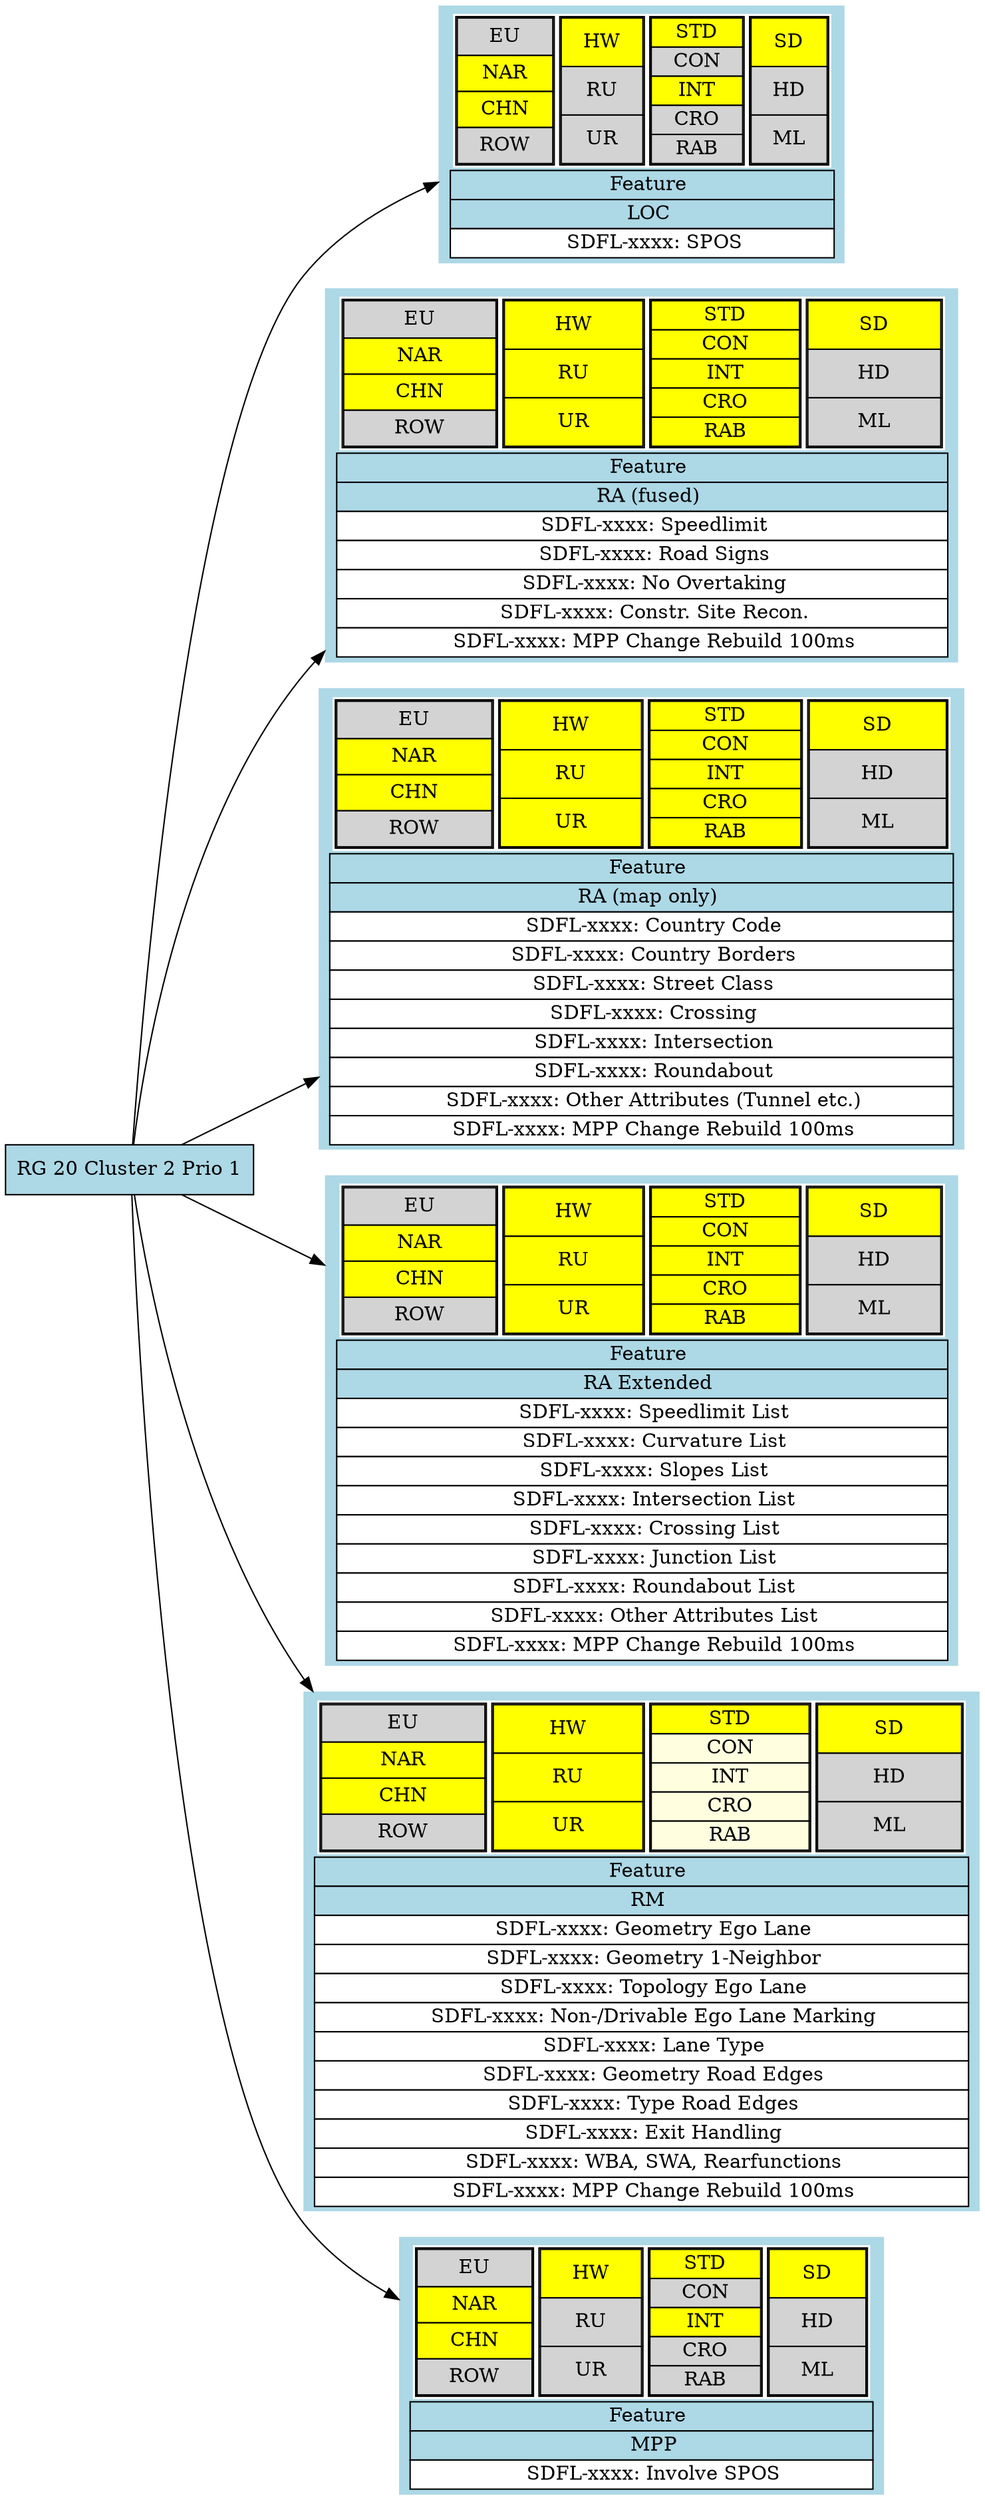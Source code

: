 digraph gCluster_2_1 {
  rankdir=LR
  style=filled;
  color=lightgrey;
  // FEATURES
  node [shape=record, style=filled, fillcolor=lightblue];

  Feature_SD_LOC_2_1
  [
      shape = none
      label = <<table border="0" cellspacing="0">
              <tr><td><table border="0" cellspacing="0">
                <tr>
                  <td port="market" border="0" bgcolor="white">
                  <table border="1" cellspacing="0">
                    <tr><td bgcolor="lightgrey">EU</td></tr>
                    <tr><td bgcolor="yellow">NAR</td></tr>
                    <tr><td bgcolor="yellow">CHN</td></tr>
                    <tr><td bgcolor="lightgrey">ROW</td></tr>
                  </table></td>
                  <td port="scenario" border="0" bgcolor="white">
                  <table border="1" cellspacing="0">
                    <tr><td bgcolor="yellow">HW</td></tr>
                    <tr><td bgcolor="lightgrey">RU</td></tr>
                    <tr><td bgcolor="lightgrey">UR</td></tr>
                  </table></td>
                  <td port="subscenario" border="0" bgcolor="white">
                  <table border="1" cellspacing="0">
                    <tr><td bgcolor="yellow">STD</td></tr>
                    <tr><td bgcolor="lightgrey">CON</td></tr>
                    <tr><td bgcolor="yellow">INT</td></tr>
                    <tr><td bgcolor="lightgrey">CRO</td></tr>
                    <tr><td bgcolor="lightgrey">RAB</td></tr>
                  </table></td>
                  <td port="resolution" border="0" bgcolor="white">
                  <table border="1" cellspacing="0">
                    <tr><td bgcolor="yellow">SD</td></tr>
                    <tr><td bgcolor="lightgrey">HD</td></tr>
                    <tr><td bgcolor="lightgrey">ML</td></tr>
                  </table></td>
                </tr>
              </table></td></tr>
              <tr>
                <td port="stereotype" border="1" bgcolor="lightblue">
                  Feature
                </td>
              </tr>
              <tr>
                <td port="plugin" border="1" bgcolor="lightblue">
                  LOC
                </td>
              </tr>
              <tr><td port="SDFL-xxxxx" border="1" bgcolor="white">
                  SDFL-xxxx: SPOS
              </td></tr>
      </table>>
  ];

  Feature_RA_fused_2_1
  [
      shape = none
      label = <<table border="0" cellspacing="0">
              <tr><td><table border="0" cellspacing="0">
                <tr>
                  <td port="market" border="0" bgcolor="white">
                  <table border="1" cellspacing="0">
                    <tr><td bgcolor="lightgrey">EU</td></tr>
                    <tr><td bgcolor="yellow">NAR</td></tr>
                    <tr><td bgcolor="yellow">CHN</td></tr>
                    <tr><td bgcolor="lightgrey">ROW</td></tr>
                  </table></td>
                  <td port="scenario" border="0" bgcolor="white">
                  <table border="1" cellspacing="0">
                    <tr><td bgcolor="yellow">HW</td></tr>
                    <tr><td bgcolor="yellow">RU</td></tr>
                    <tr><td bgcolor="yellow">UR</td></tr>
                  </table></td>
                  <td port="subscenario" border="0" bgcolor="white">
                  <table border="1" cellspacing="0">
                    <tr><td bgcolor="yellow">STD</td></tr>
                    <tr><td bgcolor="yellow">CON</td></tr>
                    <tr><td bgcolor="yellow">INT</td></tr>
                    <tr><td bgcolor="yellow">CRO</td></tr>
                    <tr><td bgcolor="yellow">RAB</td></tr>
                  </table></td>
                  <td port="resolution" border="0" bgcolor="white">
                  <table border="1" cellspacing="0">
                    <tr><td bgcolor="yellow">SD</td></tr>
                    <tr><td bgcolor="lightgrey">HD</td></tr>
                    <tr><td bgcolor="lightgrey">ML</td></tr>
                  </table></td>
                </tr>
              </table></td></tr>
              <tr>
                <td port="stereotype" border="1" bgcolor="lightblue">
                  Feature
                </td>
              </tr>
              <tr>
                <td port="plugin" border="1" bgcolor="lightblue">
                  RA (fused)
                </td>
              </tr>
              <tr><td port="SDFL-xxxxx" border="1" bgcolor="white">
                  SDFL-xxxx: Speedlimit
              </td></tr>
              <tr><td port="SDFL-xxxxx" border="1" bgcolor="white">
                  SDFL-xxxx: Road Signs
              </td></tr>
              <tr><td port="SDFL-xxxxx" border="1" bgcolor="white">
                  SDFL-xxxx: No Overtaking
              </td></tr>
              <tr><td port="SDFL-xxxxx" border="1" bgcolor="white">
                  SDFL-xxxx: Constr. Site Recon.
              </td></tr>
              <tr><td port="SDFL-xxxxx" border="1" bgcolor="white">
                  SDFL-xxxx: MPP Change Rebuild 100ms
              </td></tr>
      </table>>
  ];

  Feature_RA_maponly_2_1
  [
      shape = none
      label = <<table border="0" cellspacing="0">
              <tr><td><table border="0" cellspacing="0">
                <tr>
                  <td port="market" border="0" bgcolor="white">
                  <table border="1" cellspacing="0">
                    <tr><td bgcolor="lightgrey">EU</td></tr>
                    <tr><td bgcolor="yellow">NAR</td></tr>
                    <tr><td bgcolor="yellow">CHN</td></tr>
                    <tr><td bgcolor="lightgrey">ROW</td></tr>
                  </table></td>
                  <td port="scenario" border="0" bgcolor="white">
                  <table border="1" cellspacing="0">
                    <tr><td bgcolor="yellow">HW</td></tr>
                    <tr><td bgcolor="yellow">RU</td></tr>
                    <tr><td bgcolor="yellow">UR</td></tr>
                  </table></td>
                  <td port="subscenario" border="0" bgcolor="white">
                  <table border="1" cellspacing="0">
                    <tr><td bgcolor="yellow">STD</td></tr>
                    <tr><td bgcolor="yellow">CON</td></tr>
                    <tr><td bgcolor="yellow">INT</td></tr>
                    <tr><td bgcolor="yellow">CRO</td></tr>
                    <tr><td bgcolor="yellow">RAB</td></tr>
                  </table></td>
                  <td port="resolution" border="0" bgcolor="white">
                  <table border="1" cellspacing="0">
                    <tr><td bgcolor="yellow">SD</td></tr>
                    <tr><td bgcolor="lightgrey">HD</td></tr>
                    <tr><td bgcolor="lightgrey">ML</td></tr>
                  </table></td>
                </tr>
              </table></td></tr>
              <tr>
                <td port="stereotype" border="1" bgcolor="lightblue">
                  Feature
                </td>
              </tr>
              <tr>
                <td port="plugin" border="1" bgcolor="lightblue">
                  RA (map only)
                </td>
              </tr>
              <tr><td port="SDFL-xxxxx" border="1" bgcolor="white">
                  SDFL-xxxx: Country Code
              </td></tr>
              <tr><td port="SDFL-xxxxx" border="1" bgcolor="white">
                  SDFL-xxxx: Country Borders
              </td></tr>
              <tr><td port="SDFL-xxxxx" border="1" bgcolor="white">
                  SDFL-xxxx: Street Class
              </td></tr>
              <tr><td port="SDFL-xxxxx" border="1" bgcolor="white">
                  SDFL-xxxx: Crossing
              </td></tr>
              <tr><td port="SDFL-xxxxx" border="1" bgcolor="white">
                  SDFL-xxxx: Intersection
              </td></tr>
              <tr><td port="SDFL-xxxxx" border="1" bgcolor="white">
                  SDFL-xxxx: Roundabout
              </td></tr>
              <tr><td port="SDFL-xxxxx" border="1" bgcolor="white">
                  SDFL-xxxx: Other Attributes (Tunnel etc.)
              </td></tr>
              <tr><td port="SDFL-xxxxx" border="1" bgcolor="white">
                  SDFL-xxxx: MPP Change Rebuild 100ms
              </td></tr>
      </table>>
  ];

  Feature_RA_Extended_2_1
  [
      shape = none
      label = <<table border="0" cellspacing="0">
              <tr><td><table border="0" cellspacing="0">
                <tr>
                  <td port="market" border="0" bgcolor="white">
                  <table border="1" cellspacing="0">
                    <tr><td bgcolor="lightgrey">EU</td></tr>
                    <tr><td bgcolor="yellow">NAR</td></tr>
                    <tr><td bgcolor="yellow">CHN</td></tr>
                    <tr><td bgcolor="lightgrey">ROW</td></tr>
                  </table></td>
                  <td port="scenario" border="0" bgcolor="white">
                  <table border="1" cellspacing="0">
                    <tr><td bgcolor="yellow">HW</td></tr>
                    <tr><td bgcolor="yellow">RU</td></tr>
                    <tr><td bgcolor="yellow">UR</td></tr>
                  </table></td>
                  <td port="subscenario" border="0" bgcolor="white">
                  <table border="1" cellspacing="0">
                    <tr><td bgcolor="yellow">STD</td></tr>
                    <tr><td bgcolor="yellow">CON</td></tr>
                    <tr><td bgcolor="yellow">INT</td></tr>
                    <tr><td bgcolor="yellow">CRO</td></tr>
                    <tr><td bgcolor="yellow">RAB</td></tr>
                  </table></td>
                  <td port="resolution" border="0" bgcolor="white">
                  <table border="1" cellspacing="0">
                    <tr><td bgcolor="yellow">SD</td></tr>
                    <tr><td bgcolor="lightgrey">HD</td></tr>
                    <tr><td bgcolor="lightgrey">ML</td></tr>
                  </table></td>
                </tr>
              </table></td></tr>
              <tr>
                <td port="stereotype" border="1" bgcolor="lightblue">
                  Feature
                </td>
              </tr>
              <tr>
                <td port="plugin" border="1" bgcolor="lightblue">
                  RA Extended
                </td>
              </tr>
              <tr><td port="SDFL-xxxxx" border="1" bgcolor="white">
                  SDFL-xxxx: Speedlimit List
              </td></tr>
              <tr><td port="SDFL-xxxxx" border="1" bgcolor="white">
                  SDFL-xxxx: Curvature List
              </td></tr>
              <tr><td port="SDFL-xxxxx" border="1" bgcolor="white">
                  SDFL-xxxx: Slopes List
              </td></tr>
              <tr><td port="SDFL-xxxxx" border="1" bgcolor="white">
                  SDFL-xxxx: Intersection List
              </td></tr>
              <tr><td port="SDFL-xxxxx" border="1" bgcolor="white">
                  SDFL-xxxx: Crossing List
              </td></tr>
              <tr><td port="SDFL-xxxxx" border="1" bgcolor="white">
                  SDFL-xxxx: Junction List
              </td></tr>
              <tr><td port="SDFL-xxxxx" border="1" bgcolor="white">
                  SDFL-xxxx: Roundabout List
              </td></tr>
              <tr><td port="SDFL-xxxxx" border="1" bgcolor="white">
                  SDFL-xxxx: Other Attributes List
              </td></tr>
              <tr><td port="SDFL-xxxxx" border="1" bgcolor="white">
                  SDFL-xxxx: MPP Change Rebuild 100ms
              </td></tr>
      </table>>
  ];

  Feature_RM_2_1
  [
      shape = none
      label = <<table border="0" cellspacing="0">
              <tr><td><table border="0" cellspacing="0">
                <tr>
                  <td port="market" border="0" bgcolor="white">
                  <table border="1" cellspacing="0">
                    <tr><td bgcolor="lightgrey">EU</td></tr>
                    <tr><td bgcolor="yellow">NAR</td></tr>
                    <tr><td bgcolor="yellow">CHN</td></tr>
                    <tr><td bgcolor="lightgrey">ROW</td></tr>
                  </table></td>
                  <td port="scenario" border="0" bgcolor="white">
                  <table border="1" cellspacing="0">
                    <tr><td bgcolor="yellow">HW</td></tr>
                    <tr><td bgcolor="yellow">RU</td></tr>
                    <tr><td bgcolor="yellow">UR</td></tr>
                  </table></td>
                  <td port="subscenario" border="0" bgcolor="white">
                  <table border="1" cellspacing="0">
                    <tr><td bgcolor="yellow">STD</td></tr>
                    <tr><td bgcolor="lightyellow">CON</td></tr>
                    <tr><td bgcolor="lightyellow">INT</td></tr>
                    <tr><td bgcolor="lightyellow">CRO</td></tr>
                    <tr><td bgcolor="lightyellow">RAB</td></tr>
                  </table></td>
                  <td port="resolution" border="0" bgcolor="white">
                  <table border="1" cellspacing="0">
                    <tr><td bgcolor="yellow">SD</td></tr>
                    <tr><td bgcolor="lightgrey">HD</td></tr>
                    <tr><td bgcolor="lightgrey">ML</td></tr>
                  </table></td>
                </tr>
              </table></td></tr>
              <tr>
                <td port="stereotype" border="1" bgcolor="lightblue">
                  Feature
                </td>
              </tr>
              <tr>
                <td port="plugin" border="1" bgcolor="lightblue">
                  RM
                </td>
              </tr>
              <tr><td port="SDFL-xxxxx" border="1" bgcolor="white">
                  SDFL-xxxx: Geometry Ego Lane
              </td></tr>
              <tr><td port="SDFL-xxxxx" border="1" bgcolor="white">
                  SDFL-xxxx: Geometry 1-Neighbor
              </td></tr>
              <tr><td port="SDFL-xxxxx" border="1" bgcolor="white">
                  SDFL-xxxx: Topology Ego Lane
              </td></tr>
              <tr><td port="SDFL-xxxxx" border="1" bgcolor="white">
                  SDFL-xxxx: Non-/Drivable Ego Lane Marking
              </td></tr>
              <tr><td port="SDFL-xxxxx" border="1" bgcolor="white">
                  SDFL-xxxx: Lane Type
              </td></tr>
              <tr><td port="SDFL-xxxxx" border="1" bgcolor="white">
                  SDFL-xxxx: Geometry Road Edges
              </td></tr>
              <tr><td port="SDFL-xxxxx" border="1" bgcolor="white">
                  SDFL-xxxx: Type Road Edges
              </td></tr>
              <tr><td port="SDFL-xxxxx" border="1" bgcolor="white">
                  SDFL-xxxx: Exit Handling
              </td></tr>
              <tr><td port="SDFL-xxxxx" border="1" bgcolor="white">
                  SDFL-xxxx: WBA, SWA, Rearfunctions
              </td></tr>
              <tr><td port="SDFL-xxxxx" border="1" bgcolor="white">
                  SDFL-xxxx: MPP Change Rebuild 100ms
              </td></tr>
      </table>>
  ];

  Feature_MPP_2_1
  [
      shape = none
      label = <<table border="0" cellspacing="0">
              <tr><td><table border="0" cellspacing="0">
                <tr>
                  <td port="market" border="0" bgcolor="white">
                  <table border="1" cellspacing="0">
                    <tr><td bgcolor="lightgrey">EU</td></tr>
                    <tr><td bgcolor="yellow">NAR</td></tr>
                    <tr><td bgcolor="yellow">CHN</td></tr>
                    <tr><td bgcolor="lightgrey">ROW</td></tr>
                  </table></td>
                  <td port="scenario" border="0" bgcolor="white">
                  <table border="1" cellspacing="0">
                    <tr><td bgcolor="yellow">HW</td></tr>
                    <tr><td bgcolor="lightgrey">RU</td></tr>
                    <tr><td bgcolor="lightgrey">UR</td></tr>
                  </table></td>
                  <td port="subscenario" border="0" bgcolor="white">
                  <table border="1" cellspacing="0">
                    <tr><td bgcolor="yellow">STD</td></tr>
                    <tr><td bgcolor="lightgrey">CON</td></tr>
                    <tr><td bgcolor="yellow">INT</td></tr>
                    <tr><td bgcolor="lightgrey">CRO</td></tr>
                    <tr><td bgcolor="lightgrey">RAB</td></tr>
                  </table></td>
                  <td port="resolution" border="0" bgcolor="white">
                  <table border="1" cellspacing="0">
                    <tr><td bgcolor="yellow">SD</td></tr>
                    <tr><td bgcolor="lightgrey">HD</td></tr>
                    <tr><td bgcolor="lightgrey">ML</td></tr>
                  </table></td>
                </tr>
              </table></td></tr>
              <tr>
                <td port="stereotype" border="1" bgcolor="lightblue">
                  Feature
                </td>
              </tr>
              <tr>
                <td port="plugin" border="1" bgcolor="lightblue">
                    MPP
                </td>
              </tr>
              <tr><td port="SDFL-xxxxx" border="1" bgcolor="white">
                  SDFL-xxxx: Involve SPOS
              </td></tr>
      </table>>
  ];

  Cluster_2_1  -> Feature_SD_LOC_2_1;
  Cluster_2_1  -> Feature_RA_fused_2_1;
  Cluster_2_1  -> Feature_RA_maponly_2_1;
  Cluster_2_1  -> Feature_RA_Extended_2_1;
  Cluster_2_1  -> Feature_RM_2_1;
  Cluster_2_1  -> Feature_MPP_2_1;

  Cluster_2_1 [label="RG 20 Cluster 2 Prio 1"]
}
